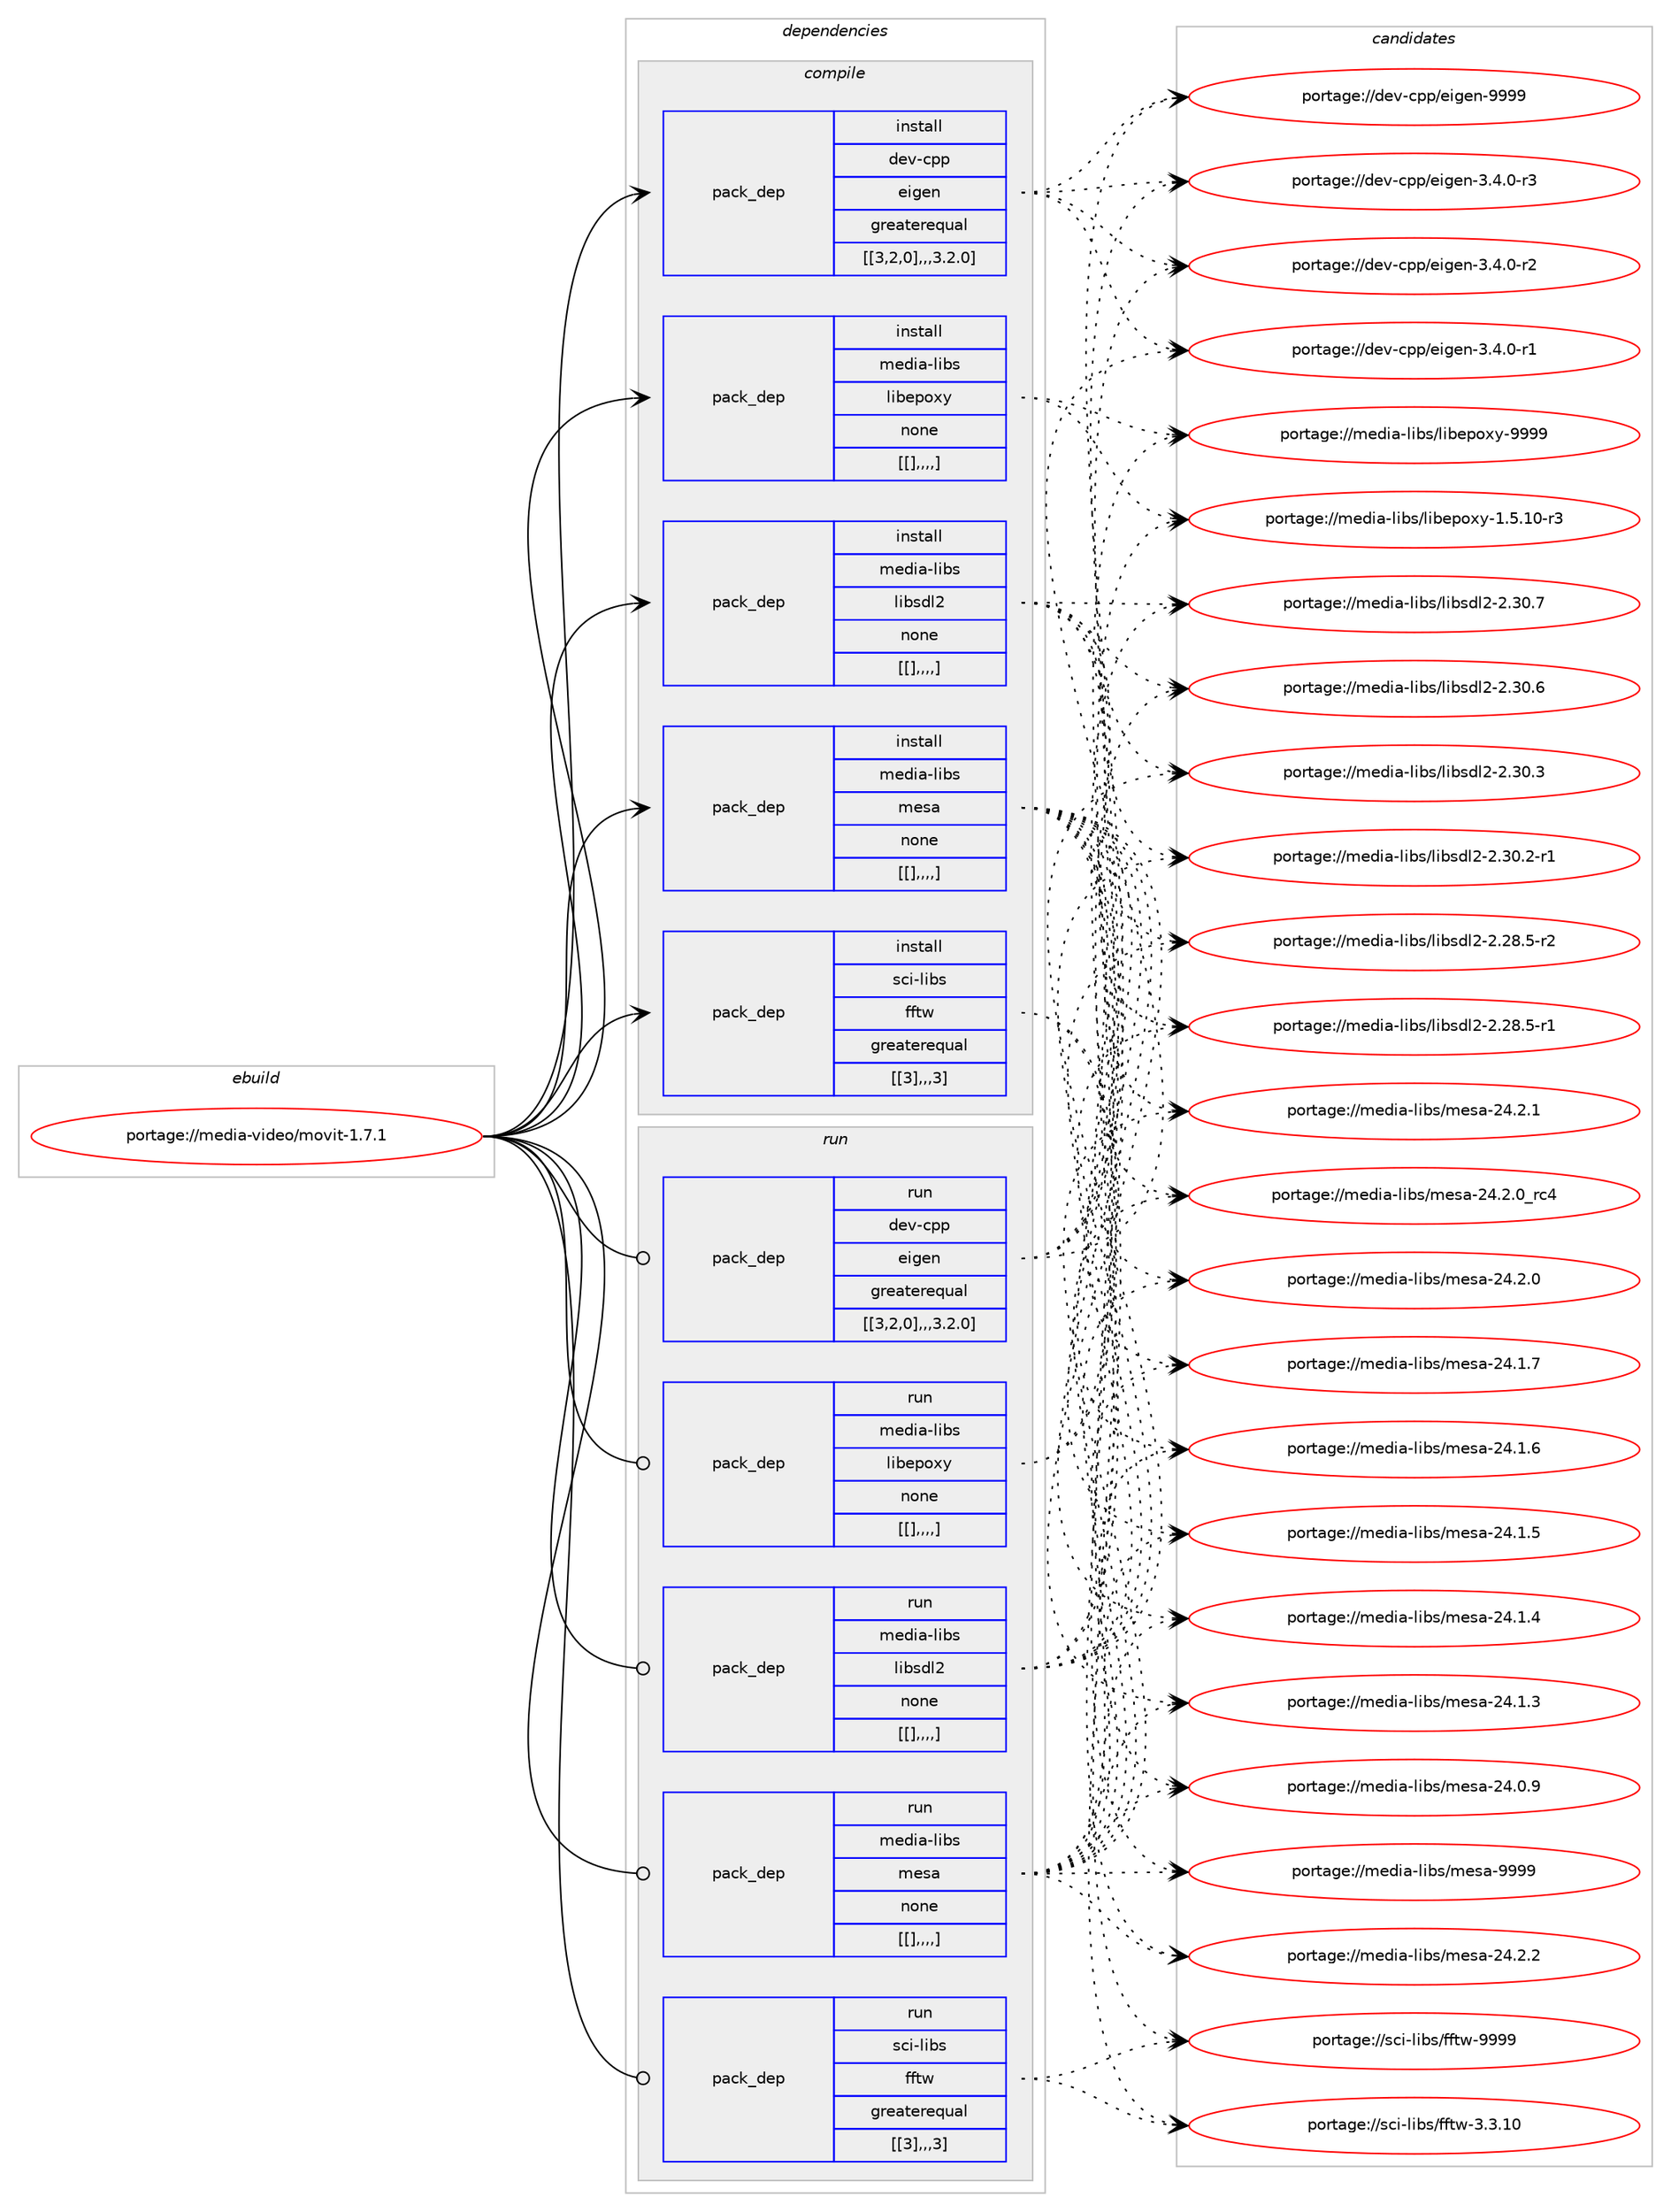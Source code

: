 digraph prolog {

# *************
# Graph options
# *************

newrank=true;
concentrate=true;
compound=true;
graph [rankdir=LR,fontname=Helvetica,fontsize=10,ranksep=1.5];#, ranksep=2.5, nodesep=0.2];
edge  [arrowhead=vee];
node  [fontname=Helvetica,fontsize=10];

# **********
# The ebuild
# **********

subgraph cluster_leftcol {
color=gray;
label=<<i>ebuild</i>>;
id [label="portage://media-video/movit-1.7.1", color=red, width=4, href="../media-video/movit-1.7.1.svg"];
}

# ****************
# The dependencies
# ****************

subgraph cluster_midcol {
color=gray;
label=<<i>dependencies</i>>;
subgraph cluster_compile {
fillcolor="#eeeeee";
style=filled;
label=<<i>compile</i>>;
subgraph pack256788 {
dependency348366 [label=<<TABLE BORDER="0" CELLBORDER="1" CELLSPACING="0" CELLPADDING="4" WIDTH="220"><TR><TD ROWSPAN="6" CELLPADDING="30">pack_dep</TD></TR><TR><TD WIDTH="110">install</TD></TR><TR><TD>dev-cpp</TD></TR><TR><TD>eigen</TD></TR><TR><TD>greaterequal</TD></TR><TR><TD>[[3,2,0],,,3.2.0]</TD></TR></TABLE>>, shape=none, color=blue];
}
id:e -> dependency348366:w [weight=20,style="solid",arrowhead="vee"];
subgraph pack256789 {
dependency348367 [label=<<TABLE BORDER="0" CELLBORDER="1" CELLSPACING="0" CELLPADDING="4" WIDTH="220"><TR><TD ROWSPAN="6" CELLPADDING="30">pack_dep</TD></TR><TR><TD WIDTH="110">install</TD></TR><TR><TD>media-libs</TD></TR><TR><TD>libepoxy</TD></TR><TR><TD>none</TD></TR><TR><TD>[[],,,,]</TD></TR></TABLE>>, shape=none, color=blue];
}
id:e -> dependency348367:w [weight=20,style="solid",arrowhead="vee"];
subgraph pack256790 {
dependency348368 [label=<<TABLE BORDER="0" CELLBORDER="1" CELLSPACING="0" CELLPADDING="4" WIDTH="220"><TR><TD ROWSPAN="6" CELLPADDING="30">pack_dep</TD></TR><TR><TD WIDTH="110">install</TD></TR><TR><TD>media-libs</TD></TR><TR><TD>libsdl2</TD></TR><TR><TD>none</TD></TR><TR><TD>[[],,,,]</TD></TR></TABLE>>, shape=none, color=blue];
}
id:e -> dependency348368:w [weight=20,style="solid",arrowhead="vee"];
subgraph pack256791 {
dependency348369 [label=<<TABLE BORDER="0" CELLBORDER="1" CELLSPACING="0" CELLPADDING="4" WIDTH="220"><TR><TD ROWSPAN="6" CELLPADDING="30">pack_dep</TD></TR><TR><TD WIDTH="110">install</TD></TR><TR><TD>media-libs</TD></TR><TR><TD>mesa</TD></TR><TR><TD>none</TD></TR><TR><TD>[[],,,,]</TD></TR></TABLE>>, shape=none, color=blue];
}
id:e -> dependency348369:w [weight=20,style="solid",arrowhead="vee"];
subgraph pack256792 {
dependency348370 [label=<<TABLE BORDER="0" CELLBORDER="1" CELLSPACING="0" CELLPADDING="4" WIDTH="220"><TR><TD ROWSPAN="6" CELLPADDING="30">pack_dep</TD></TR><TR><TD WIDTH="110">install</TD></TR><TR><TD>sci-libs</TD></TR><TR><TD>fftw</TD></TR><TR><TD>greaterequal</TD></TR><TR><TD>[[3],,,3]</TD></TR></TABLE>>, shape=none, color=blue];
}
id:e -> dependency348370:w [weight=20,style="solid",arrowhead="vee"];
}
subgraph cluster_compileandrun {
fillcolor="#eeeeee";
style=filled;
label=<<i>compile and run</i>>;
}
subgraph cluster_run {
fillcolor="#eeeeee";
style=filled;
label=<<i>run</i>>;
subgraph pack256793 {
dependency348371 [label=<<TABLE BORDER="0" CELLBORDER="1" CELLSPACING="0" CELLPADDING="4" WIDTH="220"><TR><TD ROWSPAN="6" CELLPADDING="30">pack_dep</TD></TR><TR><TD WIDTH="110">run</TD></TR><TR><TD>dev-cpp</TD></TR><TR><TD>eigen</TD></TR><TR><TD>greaterequal</TD></TR><TR><TD>[[3,2,0],,,3.2.0]</TD></TR></TABLE>>, shape=none, color=blue];
}
id:e -> dependency348371:w [weight=20,style="solid",arrowhead="odot"];
subgraph pack256794 {
dependency348372 [label=<<TABLE BORDER="0" CELLBORDER="1" CELLSPACING="0" CELLPADDING="4" WIDTH="220"><TR><TD ROWSPAN="6" CELLPADDING="30">pack_dep</TD></TR><TR><TD WIDTH="110">run</TD></TR><TR><TD>media-libs</TD></TR><TR><TD>libepoxy</TD></TR><TR><TD>none</TD></TR><TR><TD>[[],,,,]</TD></TR></TABLE>>, shape=none, color=blue];
}
id:e -> dependency348372:w [weight=20,style="solid",arrowhead="odot"];
subgraph pack256795 {
dependency348373 [label=<<TABLE BORDER="0" CELLBORDER="1" CELLSPACING="0" CELLPADDING="4" WIDTH="220"><TR><TD ROWSPAN="6" CELLPADDING="30">pack_dep</TD></TR><TR><TD WIDTH="110">run</TD></TR><TR><TD>media-libs</TD></TR><TR><TD>libsdl2</TD></TR><TR><TD>none</TD></TR><TR><TD>[[],,,,]</TD></TR></TABLE>>, shape=none, color=blue];
}
id:e -> dependency348373:w [weight=20,style="solid",arrowhead="odot"];
subgraph pack256796 {
dependency348374 [label=<<TABLE BORDER="0" CELLBORDER="1" CELLSPACING="0" CELLPADDING="4" WIDTH="220"><TR><TD ROWSPAN="6" CELLPADDING="30">pack_dep</TD></TR><TR><TD WIDTH="110">run</TD></TR><TR><TD>media-libs</TD></TR><TR><TD>mesa</TD></TR><TR><TD>none</TD></TR><TR><TD>[[],,,,]</TD></TR></TABLE>>, shape=none, color=blue];
}
id:e -> dependency348374:w [weight=20,style="solid",arrowhead="odot"];
subgraph pack256797 {
dependency348375 [label=<<TABLE BORDER="0" CELLBORDER="1" CELLSPACING="0" CELLPADDING="4" WIDTH="220"><TR><TD ROWSPAN="6" CELLPADDING="30">pack_dep</TD></TR><TR><TD WIDTH="110">run</TD></TR><TR><TD>sci-libs</TD></TR><TR><TD>fftw</TD></TR><TR><TD>greaterequal</TD></TR><TR><TD>[[3],,,3]</TD></TR></TABLE>>, shape=none, color=blue];
}
id:e -> dependency348375:w [weight=20,style="solid",arrowhead="odot"];
}
}

# **************
# The candidates
# **************

subgraph cluster_choices {
rank=same;
color=gray;
label=<<i>candidates</i>>;

subgraph choice256788 {
color=black;
nodesep=1;
choice1001011184599112112471011051031011104557575757 [label="portage://dev-cpp/eigen-9999", color=red, width=4,href="../dev-cpp/eigen-9999.svg"];
choice1001011184599112112471011051031011104551465246484511451 [label="portage://dev-cpp/eigen-3.4.0-r3", color=red, width=4,href="../dev-cpp/eigen-3.4.0-r3.svg"];
choice1001011184599112112471011051031011104551465246484511450 [label="portage://dev-cpp/eigen-3.4.0-r2", color=red, width=4,href="../dev-cpp/eigen-3.4.0-r2.svg"];
choice1001011184599112112471011051031011104551465246484511449 [label="portage://dev-cpp/eigen-3.4.0-r1", color=red, width=4,href="../dev-cpp/eigen-3.4.0-r1.svg"];
dependency348366:e -> choice1001011184599112112471011051031011104557575757:w [style=dotted,weight="100"];
dependency348366:e -> choice1001011184599112112471011051031011104551465246484511451:w [style=dotted,weight="100"];
dependency348366:e -> choice1001011184599112112471011051031011104551465246484511450:w [style=dotted,weight="100"];
dependency348366:e -> choice1001011184599112112471011051031011104551465246484511449:w [style=dotted,weight="100"];
}
subgraph choice256789 {
color=black;
nodesep=1;
choice10910110010597451081059811547108105981011121111201214557575757 [label="portage://media-libs/libepoxy-9999", color=red, width=4,href="../media-libs/libepoxy-9999.svg"];
choice1091011001059745108105981154710810598101112111120121454946534649484511451 [label="portage://media-libs/libepoxy-1.5.10-r3", color=red, width=4,href="../media-libs/libepoxy-1.5.10-r3.svg"];
dependency348367:e -> choice10910110010597451081059811547108105981011121111201214557575757:w [style=dotted,weight="100"];
dependency348367:e -> choice1091011001059745108105981154710810598101112111120121454946534649484511451:w [style=dotted,weight="100"];
}
subgraph choice256790 {
color=black;
nodesep=1;
choice10910110010597451081059811547108105981151001085045504651484655 [label="portage://media-libs/libsdl2-2.30.7", color=red, width=4,href="../media-libs/libsdl2-2.30.7.svg"];
choice10910110010597451081059811547108105981151001085045504651484654 [label="portage://media-libs/libsdl2-2.30.6", color=red, width=4,href="../media-libs/libsdl2-2.30.6.svg"];
choice10910110010597451081059811547108105981151001085045504651484651 [label="portage://media-libs/libsdl2-2.30.3", color=red, width=4,href="../media-libs/libsdl2-2.30.3.svg"];
choice109101100105974510810598115471081059811510010850455046514846504511449 [label="portage://media-libs/libsdl2-2.30.2-r1", color=red, width=4,href="../media-libs/libsdl2-2.30.2-r1.svg"];
choice109101100105974510810598115471081059811510010850455046505646534511450 [label="portage://media-libs/libsdl2-2.28.5-r2", color=red, width=4,href="../media-libs/libsdl2-2.28.5-r2.svg"];
choice109101100105974510810598115471081059811510010850455046505646534511449 [label="portage://media-libs/libsdl2-2.28.5-r1", color=red, width=4,href="../media-libs/libsdl2-2.28.5-r1.svg"];
dependency348368:e -> choice10910110010597451081059811547108105981151001085045504651484655:w [style=dotted,weight="100"];
dependency348368:e -> choice10910110010597451081059811547108105981151001085045504651484654:w [style=dotted,weight="100"];
dependency348368:e -> choice10910110010597451081059811547108105981151001085045504651484651:w [style=dotted,weight="100"];
dependency348368:e -> choice109101100105974510810598115471081059811510010850455046514846504511449:w [style=dotted,weight="100"];
dependency348368:e -> choice109101100105974510810598115471081059811510010850455046505646534511450:w [style=dotted,weight="100"];
dependency348368:e -> choice109101100105974510810598115471081059811510010850455046505646534511449:w [style=dotted,weight="100"];
}
subgraph choice256791 {
color=black;
nodesep=1;
choice10910110010597451081059811547109101115974557575757 [label="portage://media-libs/mesa-9999", color=red, width=4,href="../media-libs/mesa-9999.svg"];
choice109101100105974510810598115471091011159745505246504650 [label="portage://media-libs/mesa-24.2.2", color=red, width=4,href="../media-libs/mesa-24.2.2.svg"];
choice109101100105974510810598115471091011159745505246504649 [label="portage://media-libs/mesa-24.2.1", color=red, width=4,href="../media-libs/mesa-24.2.1.svg"];
choice109101100105974510810598115471091011159745505246504648951149952 [label="portage://media-libs/mesa-24.2.0_rc4", color=red, width=4,href="../media-libs/mesa-24.2.0_rc4.svg"];
choice109101100105974510810598115471091011159745505246504648 [label="portage://media-libs/mesa-24.2.0", color=red, width=4,href="../media-libs/mesa-24.2.0.svg"];
choice109101100105974510810598115471091011159745505246494655 [label="portage://media-libs/mesa-24.1.7", color=red, width=4,href="../media-libs/mesa-24.1.7.svg"];
choice109101100105974510810598115471091011159745505246494654 [label="portage://media-libs/mesa-24.1.6", color=red, width=4,href="../media-libs/mesa-24.1.6.svg"];
choice109101100105974510810598115471091011159745505246494653 [label="portage://media-libs/mesa-24.1.5", color=red, width=4,href="../media-libs/mesa-24.1.5.svg"];
choice109101100105974510810598115471091011159745505246494652 [label="portage://media-libs/mesa-24.1.4", color=red, width=4,href="../media-libs/mesa-24.1.4.svg"];
choice109101100105974510810598115471091011159745505246494651 [label="portage://media-libs/mesa-24.1.3", color=red, width=4,href="../media-libs/mesa-24.1.3.svg"];
choice109101100105974510810598115471091011159745505246484657 [label="portage://media-libs/mesa-24.0.9", color=red, width=4,href="../media-libs/mesa-24.0.9.svg"];
dependency348369:e -> choice10910110010597451081059811547109101115974557575757:w [style=dotted,weight="100"];
dependency348369:e -> choice109101100105974510810598115471091011159745505246504650:w [style=dotted,weight="100"];
dependency348369:e -> choice109101100105974510810598115471091011159745505246504649:w [style=dotted,weight="100"];
dependency348369:e -> choice109101100105974510810598115471091011159745505246504648951149952:w [style=dotted,weight="100"];
dependency348369:e -> choice109101100105974510810598115471091011159745505246504648:w [style=dotted,weight="100"];
dependency348369:e -> choice109101100105974510810598115471091011159745505246494655:w [style=dotted,weight="100"];
dependency348369:e -> choice109101100105974510810598115471091011159745505246494654:w [style=dotted,weight="100"];
dependency348369:e -> choice109101100105974510810598115471091011159745505246494653:w [style=dotted,weight="100"];
dependency348369:e -> choice109101100105974510810598115471091011159745505246494652:w [style=dotted,weight="100"];
dependency348369:e -> choice109101100105974510810598115471091011159745505246494651:w [style=dotted,weight="100"];
dependency348369:e -> choice109101100105974510810598115471091011159745505246484657:w [style=dotted,weight="100"];
}
subgraph choice256792 {
color=black;
nodesep=1;
choice115991054510810598115471021021161194557575757 [label="portage://sci-libs/fftw-9999", color=red, width=4,href="../sci-libs/fftw-9999.svg"];
choice1159910545108105981154710210211611945514651464948 [label="portage://sci-libs/fftw-3.3.10", color=red, width=4,href="../sci-libs/fftw-3.3.10.svg"];
dependency348370:e -> choice115991054510810598115471021021161194557575757:w [style=dotted,weight="100"];
dependency348370:e -> choice1159910545108105981154710210211611945514651464948:w [style=dotted,weight="100"];
}
subgraph choice256793 {
color=black;
nodesep=1;
choice1001011184599112112471011051031011104557575757 [label="portage://dev-cpp/eigen-9999", color=red, width=4,href="../dev-cpp/eigen-9999.svg"];
choice1001011184599112112471011051031011104551465246484511451 [label="portage://dev-cpp/eigen-3.4.0-r3", color=red, width=4,href="../dev-cpp/eigen-3.4.0-r3.svg"];
choice1001011184599112112471011051031011104551465246484511450 [label="portage://dev-cpp/eigen-3.4.0-r2", color=red, width=4,href="../dev-cpp/eigen-3.4.0-r2.svg"];
choice1001011184599112112471011051031011104551465246484511449 [label="portage://dev-cpp/eigen-3.4.0-r1", color=red, width=4,href="../dev-cpp/eigen-3.4.0-r1.svg"];
dependency348371:e -> choice1001011184599112112471011051031011104557575757:w [style=dotted,weight="100"];
dependency348371:e -> choice1001011184599112112471011051031011104551465246484511451:w [style=dotted,weight="100"];
dependency348371:e -> choice1001011184599112112471011051031011104551465246484511450:w [style=dotted,weight="100"];
dependency348371:e -> choice1001011184599112112471011051031011104551465246484511449:w [style=dotted,weight="100"];
}
subgraph choice256794 {
color=black;
nodesep=1;
choice10910110010597451081059811547108105981011121111201214557575757 [label="portage://media-libs/libepoxy-9999", color=red, width=4,href="../media-libs/libepoxy-9999.svg"];
choice1091011001059745108105981154710810598101112111120121454946534649484511451 [label="portage://media-libs/libepoxy-1.5.10-r3", color=red, width=4,href="../media-libs/libepoxy-1.5.10-r3.svg"];
dependency348372:e -> choice10910110010597451081059811547108105981011121111201214557575757:w [style=dotted,weight="100"];
dependency348372:e -> choice1091011001059745108105981154710810598101112111120121454946534649484511451:w [style=dotted,weight="100"];
}
subgraph choice256795 {
color=black;
nodesep=1;
choice10910110010597451081059811547108105981151001085045504651484655 [label="portage://media-libs/libsdl2-2.30.7", color=red, width=4,href="../media-libs/libsdl2-2.30.7.svg"];
choice10910110010597451081059811547108105981151001085045504651484654 [label="portage://media-libs/libsdl2-2.30.6", color=red, width=4,href="../media-libs/libsdl2-2.30.6.svg"];
choice10910110010597451081059811547108105981151001085045504651484651 [label="portage://media-libs/libsdl2-2.30.3", color=red, width=4,href="../media-libs/libsdl2-2.30.3.svg"];
choice109101100105974510810598115471081059811510010850455046514846504511449 [label="portage://media-libs/libsdl2-2.30.2-r1", color=red, width=4,href="../media-libs/libsdl2-2.30.2-r1.svg"];
choice109101100105974510810598115471081059811510010850455046505646534511450 [label="portage://media-libs/libsdl2-2.28.5-r2", color=red, width=4,href="../media-libs/libsdl2-2.28.5-r2.svg"];
choice109101100105974510810598115471081059811510010850455046505646534511449 [label="portage://media-libs/libsdl2-2.28.5-r1", color=red, width=4,href="../media-libs/libsdl2-2.28.5-r1.svg"];
dependency348373:e -> choice10910110010597451081059811547108105981151001085045504651484655:w [style=dotted,weight="100"];
dependency348373:e -> choice10910110010597451081059811547108105981151001085045504651484654:w [style=dotted,weight="100"];
dependency348373:e -> choice10910110010597451081059811547108105981151001085045504651484651:w [style=dotted,weight="100"];
dependency348373:e -> choice109101100105974510810598115471081059811510010850455046514846504511449:w [style=dotted,weight="100"];
dependency348373:e -> choice109101100105974510810598115471081059811510010850455046505646534511450:w [style=dotted,weight="100"];
dependency348373:e -> choice109101100105974510810598115471081059811510010850455046505646534511449:w [style=dotted,weight="100"];
}
subgraph choice256796 {
color=black;
nodesep=1;
choice10910110010597451081059811547109101115974557575757 [label="portage://media-libs/mesa-9999", color=red, width=4,href="../media-libs/mesa-9999.svg"];
choice109101100105974510810598115471091011159745505246504650 [label="portage://media-libs/mesa-24.2.2", color=red, width=4,href="../media-libs/mesa-24.2.2.svg"];
choice109101100105974510810598115471091011159745505246504649 [label="portage://media-libs/mesa-24.2.1", color=red, width=4,href="../media-libs/mesa-24.2.1.svg"];
choice109101100105974510810598115471091011159745505246504648951149952 [label="portage://media-libs/mesa-24.2.0_rc4", color=red, width=4,href="../media-libs/mesa-24.2.0_rc4.svg"];
choice109101100105974510810598115471091011159745505246504648 [label="portage://media-libs/mesa-24.2.0", color=red, width=4,href="../media-libs/mesa-24.2.0.svg"];
choice109101100105974510810598115471091011159745505246494655 [label="portage://media-libs/mesa-24.1.7", color=red, width=4,href="../media-libs/mesa-24.1.7.svg"];
choice109101100105974510810598115471091011159745505246494654 [label="portage://media-libs/mesa-24.1.6", color=red, width=4,href="../media-libs/mesa-24.1.6.svg"];
choice109101100105974510810598115471091011159745505246494653 [label="portage://media-libs/mesa-24.1.5", color=red, width=4,href="../media-libs/mesa-24.1.5.svg"];
choice109101100105974510810598115471091011159745505246494652 [label="portage://media-libs/mesa-24.1.4", color=red, width=4,href="../media-libs/mesa-24.1.4.svg"];
choice109101100105974510810598115471091011159745505246494651 [label="portage://media-libs/mesa-24.1.3", color=red, width=4,href="../media-libs/mesa-24.1.3.svg"];
choice109101100105974510810598115471091011159745505246484657 [label="portage://media-libs/mesa-24.0.9", color=red, width=4,href="../media-libs/mesa-24.0.9.svg"];
dependency348374:e -> choice10910110010597451081059811547109101115974557575757:w [style=dotted,weight="100"];
dependency348374:e -> choice109101100105974510810598115471091011159745505246504650:w [style=dotted,weight="100"];
dependency348374:e -> choice109101100105974510810598115471091011159745505246504649:w [style=dotted,weight="100"];
dependency348374:e -> choice109101100105974510810598115471091011159745505246504648951149952:w [style=dotted,weight="100"];
dependency348374:e -> choice109101100105974510810598115471091011159745505246504648:w [style=dotted,weight="100"];
dependency348374:e -> choice109101100105974510810598115471091011159745505246494655:w [style=dotted,weight="100"];
dependency348374:e -> choice109101100105974510810598115471091011159745505246494654:w [style=dotted,weight="100"];
dependency348374:e -> choice109101100105974510810598115471091011159745505246494653:w [style=dotted,weight="100"];
dependency348374:e -> choice109101100105974510810598115471091011159745505246494652:w [style=dotted,weight="100"];
dependency348374:e -> choice109101100105974510810598115471091011159745505246494651:w [style=dotted,weight="100"];
dependency348374:e -> choice109101100105974510810598115471091011159745505246484657:w [style=dotted,weight="100"];
}
subgraph choice256797 {
color=black;
nodesep=1;
choice115991054510810598115471021021161194557575757 [label="portage://sci-libs/fftw-9999", color=red, width=4,href="../sci-libs/fftw-9999.svg"];
choice1159910545108105981154710210211611945514651464948 [label="portage://sci-libs/fftw-3.3.10", color=red, width=4,href="../sci-libs/fftw-3.3.10.svg"];
dependency348375:e -> choice115991054510810598115471021021161194557575757:w [style=dotted,weight="100"];
dependency348375:e -> choice1159910545108105981154710210211611945514651464948:w [style=dotted,weight="100"];
}
}

}
